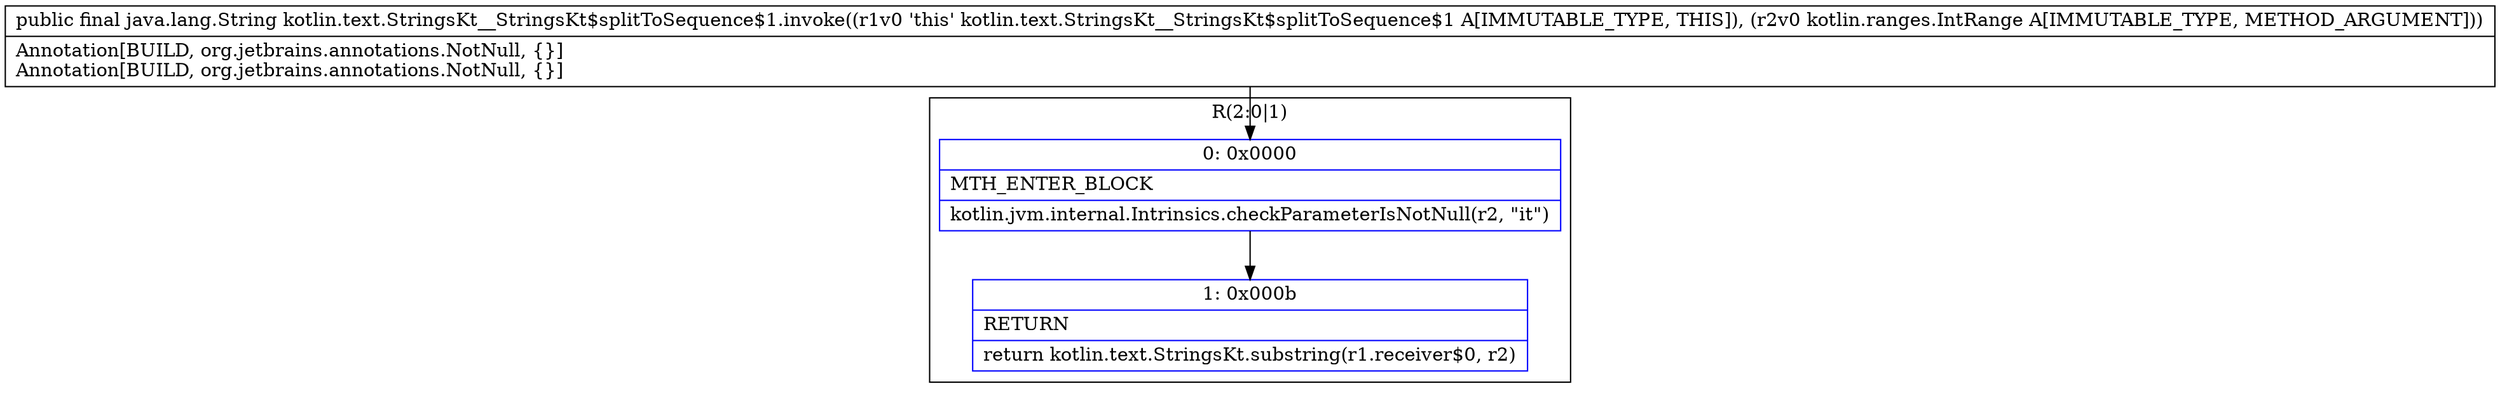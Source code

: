 digraph "CFG forkotlin.text.StringsKt__StringsKt$splitToSequence$1.invoke(Lkotlin\/ranges\/IntRange;)Ljava\/lang\/String;" {
subgraph cluster_Region_1825684388 {
label = "R(2:0|1)";
node [shape=record,color=blue];
Node_0 [shape=record,label="{0\:\ 0x0000|MTH_ENTER_BLOCK\l|kotlin.jvm.internal.Intrinsics.checkParameterIsNotNull(r2, \"it\")\l}"];
Node_1 [shape=record,label="{1\:\ 0x000b|RETURN\l|return kotlin.text.StringsKt.substring(r1.receiver$0, r2)\l}"];
}
MethodNode[shape=record,label="{public final java.lang.String kotlin.text.StringsKt__StringsKt$splitToSequence$1.invoke((r1v0 'this' kotlin.text.StringsKt__StringsKt$splitToSequence$1 A[IMMUTABLE_TYPE, THIS]), (r2v0 kotlin.ranges.IntRange A[IMMUTABLE_TYPE, METHOD_ARGUMENT]))  | Annotation[BUILD, org.jetbrains.annotations.NotNull, \{\}]\lAnnotation[BUILD, org.jetbrains.annotations.NotNull, \{\}]\l}"];
MethodNode -> Node_0;
Node_0 -> Node_1;
}

